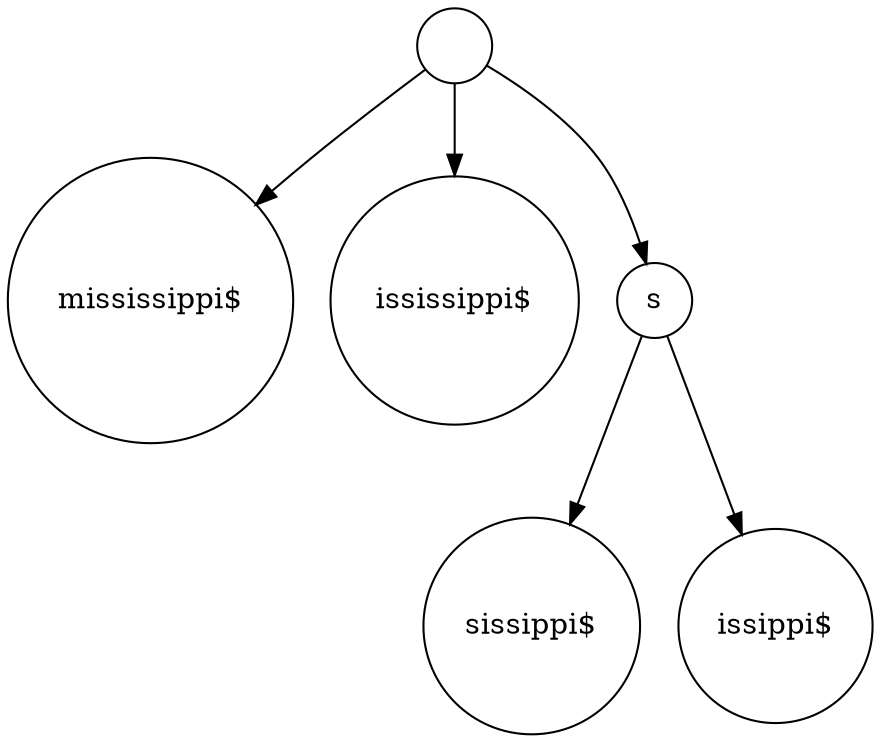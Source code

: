 digraph suffix {
	node [shape = circle];
	0 [label= ""];
	1 [label= "mississippi$
"];
	0 -> 1;
	2 [label= "ississippi$
"];
	0 -> 2;
	3 [label= "s"];
	0 -> 3;
	3 [label= "s"];
	4 [label= "sissippi$
"];
	3 -> 4;
	5 [label= "issippi$
"];
	3 -> 5;
}